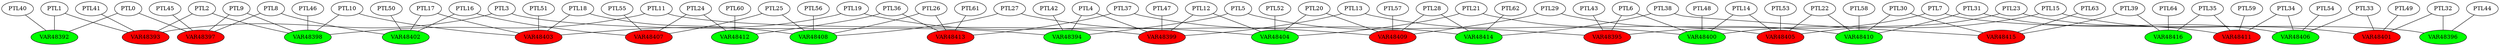 graph model {
PTL0 -- VAR48392;

PTL0 -- VAR48397;

PTL1 -- VAR48392;

PTL1 -- VAR48393;

PTL2 -- VAR48393;

PTL2 -- VAR48398;

PTL3 -- VAR48393;

PTL3 -- VAR48394;

PTL4 -- VAR48394;

PTL4 -- VAR48399;

PTL5 -- VAR48394;

PTL5 -- VAR48395;

PTL6 -- VAR48395;

PTL6 -- VAR48400;

PTL7 -- VAR48395;

PTL7 -- VAR48396;

PTL8 -- VAR48397;

PTL8 -- VAR48402;

PTL9 -- VAR48397;

PTL9 -- VAR48398;

PTL10 -- VAR48398;

PTL10 -- VAR48403;

PTL11 -- VAR48398;

PTL11 -- VAR48399;

PTL12 -- VAR48399;

PTL12 -- VAR48404;

PTL13 -- VAR48399;

PTL13 -- VAR48400;

PTL14 -- VAR48400;

PTL14 -- VAR48405;

PTL15 -- VAR48400;

PTL15 -- VAR48401;

PTL16 -- VAR48402;

PTL16 -- VAR48407;

PTL17 -- VAR48402;

PTL17 -- VAR48403;

PTL18 -- VAR48403;

PTL18 -- VAR48408;

PTL19 -- VAR48403;

PTL19 -- VAR48404;

PTL20 -- VAR48404;

PTL20 -- VAR48409;

PTL21 -- VAR48404;

PTL21 -- VAR48405;

PTL22 -- VAR48405;

PTL22 -- VAR48410;

PTL23 -- VAR48405;

PTL23 -- VAR48406;

PTL24 -- VAR48407;

PTL24 -- VAR48412;

PTL25 -- VAR48407;

PTL25 -- VAR48408;

PTL26 -- VAR48408;

PTL26 -- VAR48413;

PTL27 -- VAR48408;

PTL27 -- VAR48409;

PTL28 -- VAR48409;

PTL28 -- VAR48414;

PTL29 -- VAR48409;

PTL29 -- VAR48410;

PTL30 -- VAR48410;

PTL30 -- VAR48415;

PTL31 -- VAR48410;

PTL31 -- VAR48411;

PTL32 -- VAR48396;

PTL32 -- VAR48401;

PTL33 -- VAR48401;

PTL33 -- VAR48406;

PTL34 -- VAR48406;

PTL34 -- VAR48411;

PTL35 -- VAR48411;

PTL35 -- VAR48416;

PTL36 -- VAR48412;

PTL36 -- VAR48413;

PTL37 -- VAR48413;

PTL37 -- VAR48414;

PTL38 -- VAR48414;

PTL38 -- VAR48415;

PTL39 -- VAR48415;

PTL39 -- VAR48416;

PTL40 -- VAR48392;

PTL41 -- VAR48393;

PTL42 -- VAR48394;

PTL43 -- VAR48395;

PTL44 -- VAR48396;

PTL45 -- VAR48397;

PTL46 -- VAR48398;

PTL47 -- VAR48399;

PTL48 -- VAR48400;

PTL49 -- VAR48401;

PTL50 -- VAR48402;

PTL51 -- VAR48403;

PTL52 -- VAR48404;

PTL53 -- VAR48405;

PTL54 -- VAR48406;

PTL55 -- VAR48407;

PTL56 -- VAR48408;

PTL57 -- VAR48409;

PTL58 -- VAR48410;

PTL59 -- VAR48411;

PTL60 -- VAR48412;

PTL61 -- VAR48413;

PTL62 -- VAR48414;

PTL63 -- VAR48415;

PTL64 -- VAR48416;

VAR48392 [style=filled fillcolor=green];
VAR48397 [style=filled fillcolor=red];
VAR48393 [style=filled fillcolor=red];
VAR48398 [style=filled fillcolor=green];
VAR48394 [style=filled fillcolor=green];
VAR48399 [style=filled fillcolor=red];
VAR48395 [style=filled fillcolor=red];
VAR48400 [style=filled fillcolor=green];
VAR48396 [style=filled fillcolor=green];
VAR48402 [style=filled fillcolor=green];
VAR48403 [style=filled fillcolor=red];
VAR48404 [style=filled fillcolor=green];
VAR48405 [style=filled fillcolor=red];
VAR48401 [style=filled fillcolor=red];
VAR48407 [style=filled fillcolor=red];
VAR48408 [style=filled fillcolor=green];
VAR48409 [style=filled fillcolor=red];
VAR48410 [style=filled fillcolor=green];
VAR48406 [style=filled fillcolor=green];
VAR48412 [style=filled fillcolor=green];
VAR48413 [style=filled fillcolor=red];
VAR48414 [style=filled fillcolor=green];
VAR48415 [style=filled fillcolor=red];
VAR48411 [style=filled fillcolor=red];
VAR48416 [style=filled fillcolor=green];
}
